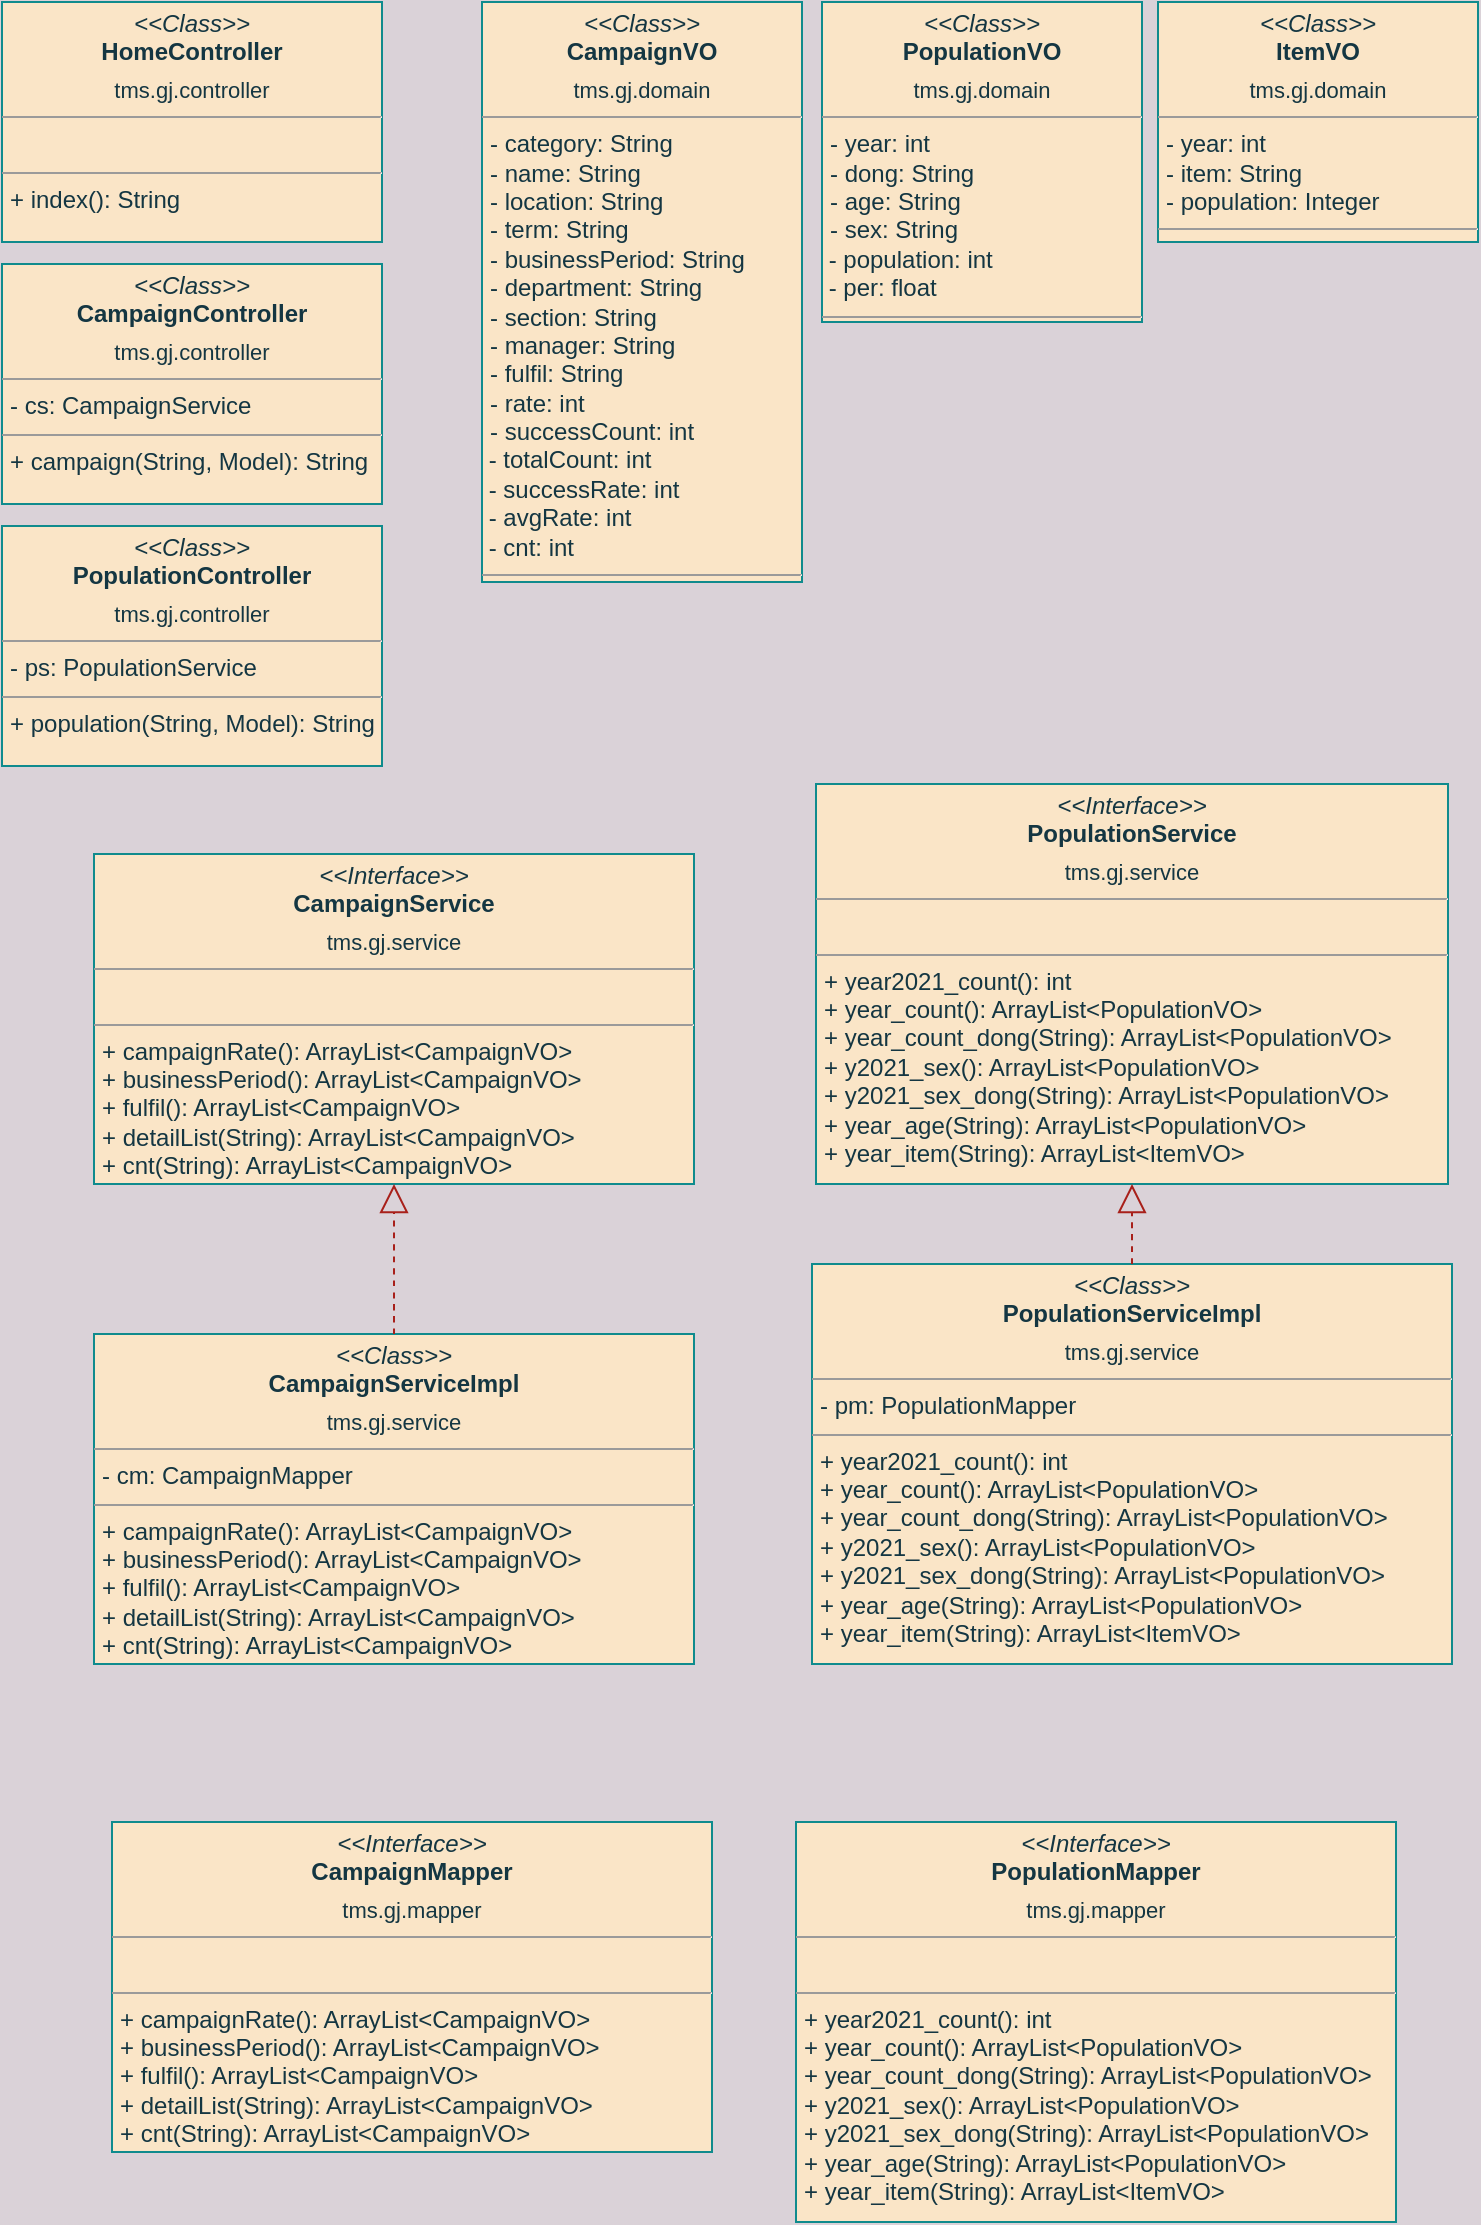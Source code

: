 <mxfile version="15.3.5" type="github">
  <diagram id="C5RBs43oDa-KdzZeNtuy" name="Page-1">
    <mxGraphModel dx="829" dy="891" grid="0" gridSize="10" guides="1" tooltips="1" connect="1" arrows="1" fold="1" page="1" pageScale="1" pageWidth="827" pageHeight="1169" background="#DAD2D8" math="0" shadow="0">
      <root>
        <mxCell id="WIyWlLk6GJQsqaUBKTNV-0" />
        <mxCell id="WIyWlLk6GJQsqaUBKTNV-1" parent="WIyWlLk6GJQsqaUBKTNV-0" />
        <mxCell id="4IxSNTtibUXE3QyCqmC2-20" value="&lt;p style=&quot;margin: 0px ; margin-top: 4px ; text-align: center&quot;&gt;&lt;i&gt;&amp;lt;&amp;lt;Class&amp;gt;&amp;gt;&lt;/i&gt;&lt;br&gt;&lt;span style=&quot;font-weight: 700&quot;&gt;CampaignController&lt;/span&gt;&lt;br&gt;&lt;/p&gt;&lt;p style=&quot;margin: 0px ; margin-top: 4px ; text-align: center&quot;&gt;&lt;font style=&quot;font-size: 11px&quot;&gt;tms.gj.controller&lt;/font&gt;&lt;span style=&quot;font-weight: 700&quot;&gt;&lt;br&gt;&lt;/span&gt;&lt;/p&gt;&lt;hr size=&quot;1&quot;&gt;&lt;p style=&quot;margin: 0px ; margin-left: 4px&quot;&gt;- cs: CampaignService&lt;br&gt;&lt;/p&gt;&lt;hr size=&quot;1&quot;&gt;&lt;p style=&quot;margin: 0px ; margin-left: 4px&quot;&gt;+ campaign(String, Model): String&lt;br&gt;&lt;/p&gt;" style="verticalAlign=top;align=left;overflow=fill;fontSize=12;fontFamily=Helvetica;html=1;hachureGap=4;pointerEvents=0;fillColor=#FAE5C7;strokeColor=#0F8B8D;fontColor=#143642;" vertex="1" parent="WIyWlLk6GJQsqaUBKTNV-1">
          <mxGeometry x="20" y="151" width="190" height="120" as="geometry" />
        </mxCell>
        <mxCell id="4IxSNTtibUXE3QyCqmC2-21" value="&lt;p style=&quot;margin: 0px ; margin-top: 4px ; text-align: center&quot;&gt;&lt;i&gt;&amp;lt;&amp;lt;Class&amp;gt;&amp;gt;&lt;/i&gt;&lt;br&gt;&lt;span style=&quot;font-weight: 700&quot;&gt;PopulationController&lt;/span&gt;&lt;br&gt;&lt;/p&gt;&lt;p style=&quot;margin: 0px ; margin-top: 4px ; text-align: center&quot;&gt;&lt;span style=&quot;font-size: 11px&quot;&gt;tms.gj.controller&lt;/span&gt;&lt;span style=&quot;font-weight: 700&quot;&gt;&lt;br&gt;&lt;/span&gt;&lt;/p&gt;&lt;hr size=&quot;1&quot;&gt;&lt;p style=&quot;margin: 0px ; margin-left: 4px&quot;&gt;- ps: PopulationService&lt;br&gt;&lt;/p&gt;&lt;hr size=&quot;1&quot;&gt;&lt;p style=&quot;margin: 0px ; margin-left: 4px&quot;&gt;+ population(String, Model): String&lt;br&gt;&lt;/p&gt;" style="verticalAlign=top;align=left;overflow=fill;fontSize=12;fontFamily=Helvetica;html=1;hachureGap=4;pointerEvents=0;fillColor=#FAE5C7;strokeColor=#0F8B8D;fontColor=#143642;" vertex="1" parent="WIyWlLk6GJQsqaUBKTNV-1">
          <mxGeometry x="20" y="282" width="190" height="120" as="geometry" />
        </mxCell>
        <mxCell id="4IxSNTtibUXE3QyCqmC2-22" value="&lt;p style=&quot;margin: 0px ; margin-top: 4px ; text-align: center&quot;&gt;&lt;i&gt;&amp;lt;&amp;lt;Class&amp;gt;&amp;gt;&lt;/i&gt;&lt;br&gt;&lt;span style=&quot;font-weight: 700&quot;&gt;&lt;font style=&quot;font-size: 12px&quot;&gt;HomeController&lt;/font&gt;&lt;/span&gt;&lt;br&gt;&lt;/p&gt;&lt;p style=&quot;margin: 0px ; margin-top: 4px ; text-align: center&quot;&gt;&lt;font style=&quot;font-size: 11px&quot;&gt;tms.gj.controller&lt;/font&gt;&lt;/p&gt;&lt;hr size=&quot;1&quot;&gt;&lt;p style=&quot;margin: 0px ; margin-left: 4px&quot;&gt;&lt;br&gt;&lt;/p&gt;&lt;hr size=&quot;1&quot;&gt;&lt;p style=&quot;margin: 0px ; margin-left: 4px&quot;&gt;+ index(): String&lt;br&gt;&lt;/p&gt;" style="verticalAlign=top;align=left;overflow=fill;fontSize=12;fontFamily=Helvetica;html=1;hachureGap=4;pointerEvents=0;fillColor=#FAE5C7;strokeColor=#0F8B8D;fontColor=#143642;" vertex="1" parent="WIyWlLk6GJQsqaUBKTNV-1">
          <mxGeometry x="20" y="20" width="190" height="120" as="geometry" />
        </mxCell>
        <mxCell id="4IxSNTtibUXE3QyCqmC2-23" value="&lt;p style=&quot;margin: 0px ; margin-top: 4px ; text-align: center&quot;&gt;&lt;i&gt;&amp;lt;&amp;lt;Class&amp;gt;&amp;gt;&lt;/i&gt;&lt;br&gt;&lt;b&gt;CampaignVO&lt;/b&gt;&lt;/p&gt;&lt;p style=&quot;margin: 0px ; margin-top: 4px ; text-align: center&quot;&gt;&lt;font style=&quot;font-size: 11px&quot;&gt;tms.gj.domain&lt;/font&gt;&lt;/p&gt;&lt;hr size=&quot;1&quot;&gt;&lt;p style=&quot;margin: 0px ; margin-left: 4px&quot;&gt;- category: String&lt;/p&gt;&lt;p style=&quot;margin: 0px ; margin-left: 4px&quot;&gt;- name: String&lt;/p&gt;&lt;p style=&quot;margin: 0px ; margin-left: 4px&quot;&gt;- location: String&lt;/p&gt;&lt;p style=&quot;margin: 0px ; margin-left: 4px&quot;&gt;- term: String&lt;/p&gt;&lt;p style=&quot;margin: 0px ; margin-left: 4px&quot;&gt;- businessPeriod: String&lt;/p&gt;&lt;p style=&quot;margin: 0px ; margin-left: 4px&quot;&gt;- department: String&lt;/p&gt;&lt;p style=&quot;margin: 0px 0px 0px 4px&quot;&gt;- section: String&lt;/p&gt;&lt;p style=&quot;margin: 0px 0px 0px 4px&quot;&gt;- manager: String&lt;/p&gt;&lt;p style=&quot;margin: 0px 0px 0px 4px&quot;&gt;- fulfil: String&lt;/p&gt;&lt;p style=&quot;margin: 0px ; margin-left: 4px&quot;&gt;- rate: int&lt;/p&gt;&lt;p style=&quot;margin: 0px ; margin-left: 4px&quot;&gt;- successCount: int&lt;/p&gt;&amp;nbsp;- totalCount: int&lt;br&gt;&amp;nbsp;- successRate: int&lt;br&gt;&amp;nbsp;- avgRate: int&lt;br&gt;&amp;nbsp;- cnt: int&lt;hr size=&quot;1&quot;&gt;&lt;p style=&quot;margin: 0px ; margin-left: 4px&quot;&gt;&lt;br&gt;&lt;/p&gt;" style="verticalAlign=top;align=left;overflow=fill;fontSize=12;fontFamily=Helvetica;html=1;hachureGap=4;pointerEvents=0;fillColor=#FAE5C7;strokeColor=#0F8B8D;fontColor=#143642;" vertex="1" parent="WIyWlLk6GJQsqaUBKTNV-1">
          <mxGeometry x="260" y="20" width="160" height="290" as="geometry" />
        </mxCell>
        <mxCell id="4IxSNTtibUXE3QyCqmC2-25" value="&lt;p style=&quot;margin: 0px ; margin-top: 4px ; text-align: center&quot;&gt;&lt;i&gt;&amp;lt;&amp;lt;Class&amp;gt;&amp;gt;&lt;/i&gt;&lt;br&gt;&lt;b&gt;PopulationVO&lt;/b&gt;&lt;/p&gt;&lt;p style=&quot;margin: 0px ; margin-top: 4px ; text-align: center&quot;&gt;&lt;font style=&quot;font-size: 11px&quot;&gt;tms.gj.domain&lt;/font&gt;&lt;/p&gt;&lt;hr size=&quot;1&quot;&gt;&lt;p style=&quot;margin: 0px ; margin-left: 4px&quot;&gt;- year: int&lt;/p&gt;&lt;p style=&quot;margin: 0px ; margin-left: 4px&quot;&gt;- dong: String&lt;/p&gt;&lt;p style=&quot;margin: 0px ; margin-left: 4px&quot;&gt;- age: String&lt;/p&gt;&lt;p style=&quot;margin: 0px ; margin-left: 4px&quot;&gt;- sex: String&lt;/p&gt;&amp;nbsp;- population: int&lt;br&gt;&amp;nbsp;- per: float&lt;hr size=&quot;1&quot;&gt;&lt;p style=&quot;margin: 0px ; margin-left: 4px&quot;&gt;&lt;br&gt;&lt;/p&gt;" style="verticalAlign=top;align=left;overflow=fill;fontSize=12;fontFamily=Helvetica;html=1;hachureGap=4;pointerEvents=0;fillColor=#FAE5C7;strokeColor=#0F8B8D;fontColor=#143642;" vertex="1" parent="WIyWlLk6GJQsqaUBKTNV-1">
          <mxGeometry x="430" y="20" width="160" height="160" as="geometry" />
        </mxCell>
        <mxCell id="4IxSNTtibUXE3QyCqmC2-26" value="&lt;p style=&quot;margin: 0px ; margin-top: 4px ; text-align: center&quot;&gt;&lt;i&gt;&amp;lt;&amp;lt;Class&amp;gt;&amp;gt;&lt;/i&gt;&lt;br&gt;&lt;b&gt;ItemVO&lt;/b&gt;&lt;/p&gt;&lt;p style=&quot;margin: 0px ; margin-top: 4px ; text-align: center&quot;&gt;&lt;font style=&quot;font-size: 11px&quot;&gt;tms.gj.domain&lt;/font&gt;&lt;/p&gt;&lt;hr size=&quot;1&quot;&gt;&lt;p style=&quot;margin: 0px ; margin-left: 4px&quot;&gt;- year: int&lt;/p&gt;&lt;p style=&quot;margin: 0px ; margin-left: 4px&quot;&gt;- item: String&lt;/p&gt;&lt;p style=&quot;margin: 0px ; margin-left: 4px&quot;&gt;- population: Integer&lt;/p&gt;&lt;hr size=&quot;1&quot;&gt;&lt;p style=&quot;margin: 0px ; margin-left: 4px&quot;&gt;&lt;br&gt;&lt;/p&gt;" style="verticalAlign=top;align=left;overflow=fill;fontSize=12;fontFamily=Helvetica;html=1;hachureGap=4;pointerEvents=0;fillColor=#FAE5C7;strokeColor=#0F8B8D;fontColor=#143642;" vertex="1" parent="WIyWlLk6GJQsqaUBKTNV-1">
          <mxGeometry x="598" y="20" width="160" height="120" as="geometry" />
        </mxCell>
        <mxCell id="4IxSNTtibUXE3QyCqmC2-27" value="&lt;p style=&quot;margin: 0px ; margin-top: 4px ; text-align: center&quot;&gt;&lt;i&gt;&amp;lt;&amp;lt;Interface&amp;gt;&amp;gt;&lt;/i&gt;&lt;br&gt;&lt;b&gt;CampaignMapper&lt;/b&gt;&lt;/p&gt;&lt;p style=&quot;margin: 0px ; margin-top: 4px ; text-align: center&quot;&gt;&lt;font style=&quot;font-size: 11px&quot;&gt;tms.gj.mapper&lt;/font&gt;&lt;/p&gt;&lt;hr size=&quot;1&quot;&gt;&lt;p style=&quot;margin: 0px ; margin-left: 4px&quot;&gt;&lt;br&gt;&lt;/p&gt;&lt;hr size=&quot;1&quot;&gt;&lt;p style=&quot;margin: 0px ; margin-left: 4px&quot;&gt;+ campaignRate(): ArrayList&amp;lt;CampaignVO&amp;gt;&lt;/p&gt;&lt;p style=&quot;margin: 0px ; margin-left: 4px&quot;&gt;+ businessPeriod(): ArrayList&amp;lt;CampaignVO&amp;gt;&lt;/p&gt;&lt;p style=&quot;margin: 0px ; margin-left: 4px&quot;&gt;+ fulfil(): ArrayList&amp;lt;CampaignVO&amp;gt;&lt;/p&gt;&lt;p style=&quot;margin: 0px ; margin-left: 4px&quot;&gt;+ detailList(String): ArrayList&amp;lt;CampaignVO&amp;gt;&lt;/p&gt;&lt;p style=&quot;margin: 0px ; margin-left: 4px&quot;&gt;+ cnt(String): ArrayList&amp;lt;CampaignVO&amp;gt;&lt;/p&gt;" style="verticalAlign=top;align=left;overflow=fill;fontSize=12;fontFamily=Helvetica;html=1;hachureGap=4;pointerEvents=0;fillColor=#FAE5C7;strokeColor=#0F8B8D;fontColor=#143642;" vertex="1" parent="WIyWlLk6GJQsqaUBKTNV-1">
          <mxGeometry x="75" y="930" width="300" height="165" as="geometry" />
        </mxCell>
        <mxCell id="4IxSNTtibUXE3QyCqmC2-28" value="&lt;p style=&quot;margin: 0px ; margin-top: 4px ; text-align: center&quot;&gt;&lt;i&gt;&amp;lt;&amp;lt;Interface&amp;gt;&amp;gt;&lt;/i&gt;&lt;br&gt;&lt;b&gt;PopulationMapper&lt;/b&gt;&lt;/p&gt;&lt;p style=&quot;margin: 0px ; margin-top: 4px ; text-align: center&quot;&gt;&lt;font style=&quot;font-size: 11px&quot;&gt;tms.gj.mapper&lt;/font&gt;&lt;/p&gt;&lt;hr size=&quot;1&quot;&gt;&lt;p style=&quot;margin: 0px ; margin-left: 4px&quot;&gt;&lt;br&gt;&lt;/p&gt;&lt;hr size=&quot;1&quot;&gt;&lt;p style=&quot;margin: 0px ; margin-left: 4px&quot;&gt;+ year2021_count(): int&lt;/p&gt;&lt;p style=&quot;margin: 0px ; margin-left: 4px&quot;&gt;+ year_count(): ArrayList&amp;lt;PopulationVO&amp;gt;&lt;/p&gt;&lt;p style=&quot;margin: 0px ; margin-left: 4px&quot;&gt;+ year_count_dong(String): ArrayList&amp;lt;PopulationVO&amp;gt;&lt;/p&gt;&lt;p style=&quot;margin: 0px ; margin-left: 4px&quot;&gt;+ y2021_sex(): ArrayList&amp;lt;PopulationVO&amp;gt;&lt;/p&gt;&lt;p style=&quot;margin: 0px ; margin-left: 4px&quot;&gt;+ y2021_sex_dong(String): ArrayList&amp;lt;PopulationVO&amp;gt;&lt;/p&gt;&lt;p style=&quot;margin: 0px ; margin-left: 4px&quot;&gt;+ year_age(String): ArrayList&amp;lt;PopulationVO&amp;gt;&lt;/p&gt;&lt;p style=&quot;margin: 0px ; margin-left: 4px&quot;&gt;+ year_item(String): ArrayList&amp;lt;ItemVO&amp;gt;&lt;br&gt;&lt;/p&gt;" style="verticalAlign=top;align=left;overflow=fill;fontSize=12;fontFamily=Helvetica;html=1;hachureGap=4;pointerEvents=0;fillColor=#FAE5C7;strokeColor=#0F8B8D;fontColor=#143642;" vertex="1" parent="WIyWlLk6GJQsqaUBKTNV-1">
          <mxGeometry x="417" y="930" width="300" height="200" as="geometry" />
        </mxCell>
        <mxCell id="4IxSNTtibUXE3QyCqmC2-29" value="&lt;p style=&quot;margin: 0px ; margin-top: 4px ; text-align: center&quot;&gt;&lt;i&gt;&amp;lt;&amp;lt;Interface&amp;gt;&amp;gt;&lt;/i&gt;&lt;br&gt;&lt;b&gt;CampaignService&lt;/b&gt;&lt;/p&gt;&lt;p style=&quot;margin: 0px ; margin-top: 4px ; text-align: center&quot;&gt;&lt;font style=&quot;font-size: 11px&quot;&gt;tms.gj.service&lt;/font&gt;&lt;/p&gt;&lt;hr size=&quot;1&quot;&gt;&lt;p style=&quot;margin: 0px ; margin-left: 4px&quot;&gt;&lt;br&gt;&lt;/p&gt;&lt;hr size=&quot;1&quot;&gt;&lt;p style=&quot;margin: 0px ; margin-left: 4px&quot;&gt;+ campaignRate(): ArrayList&amp;lt;CampaignVO&amp;gt;&lt;/p&gt;&lt;p style=&quot;margin: 0px ; margin-left: 4px&quot;&gt;+ businessPeriod(): ArrayList&amp;lt;CampaignVO&amp;gt;&lt;/p&gt;&lt;p style=&quot;margin: 0px ; margin-left: 4px&quot;&gt;+ fulfil(): ArrayList&amp;lt;CampaignVO&amp;gt;&lt;/p&gt;&lt;p style=&quot;margin: 0px ; margin-left: 4px&quot;&gt;+ detailList(String): ArrayList&amp;lt;CampaignVO&amp;gt;&lt;/p&gt;&lt;p style=&quot;margin: 0px ; margin-left: 4px&quot;&gt;+ cnt(String): ArrayList&amp;lt;CampaignVO&amp;gt;&lt;/p&gt;" style="verticalAlign=top;align=left;overflow=fill;fontSize=12;fontFamily=Helvetica;html=1;hachureGap=4;pointerEvents=0;fillColor=#FAE5C7;strokeColor=#0F8B8D;fontColor=#143642;" vertex="1" parent="WIyWlLk6GJQsqaUBKTNV-1">
          <mxGeometry x="66" y="446" width="300" height="165" as="geometry" />
        </mxCell>
        <mxCell id="4IxSNTtibUXE3QyCqmC2-30" value="&lt;p style=&quot;margin: 0px ; margin-top: 4px ; text-align: center&quot;&gt;&lt;i&gt;&amp;lt;&amp;lt;Class&amp;gt;&amp;gt;&lt;/i&gt;&lt;br&gt;&lt;b&gt;CampaignServiceImpl&lt;/b&gt;&lt;/p&gt;&lt;p style=&quot;margin: 0px ; margin-top: 4px ; text-align: center&quot;&gt;&lt;font style=&quot;font-size: 11px&quot;&gt;tms.gj.service&lt;/font&gt;&lt;/p&gt;&lt;hr size=&quot;1&quot;&gt;&lt;p style=&quot;margin: 0px ; margin-left: 4px&quot;&gt;- cm: CampaignMapper&lt;/p&gt;&lt;hr size=&quot;1&quot;&gt;&lt;p style=&quot;margin: 0px ; margin-left: 4px&quot;&gt;+ campaignRate(): ArrayList&amp;lt;CampaignVO&amp;gt;&lt;/p&gt;&lt;p style=&quot;margin: 0px ; margin-left: 4px&quot;&gt;+ businessPeriod(): ArrayList&amp;lt;CampaignVO&amp;gt;&lt;/p&gt;&lt;p style=&quot;margin: 0px ; margin-left: 4px&quot;&gt;+ fulfil(): ArrayList&amp;lt;CampaignVO&amp;gt;&lt;/p&gt;&lt;p style=&quot;margin: 0px ; margin-left: 4px&quot;&gt;+ detailList(String): ArrayList&amp;lt;CampaignVO&amp;gt;&lt;/p&gt;&lt;p style=&quot;margin: 0px ; margin-left: 4px&quot;&gt;+ cnt(String): ArrayList&amp;lt;CampaignVO&amp;gt;&lt;/p&gt;" style="verticalAlign=top;align=left;overflow=fill;fontSize=12;fontFamily=Helvetica;html=1;hachureGap=4;pointerEvents=0;fillColor=#FAE5C7;strokeColor=#0F8B8D;fontColor=#143642;" vertex="1" parent="WIyWlLk6GJQsqaUBKTNV-1">
          <mxGeometry x="66" y="686" width="300" height="165" as="geometry" />
        </mxCell>
        <mxCell id="4IxSNTtibUXE3QyCqmC2-32" value="&lt;p style=&quot;margin: 0px ; margin-top: 4px ; text-align: center&quot;&gt;&lt;i&gt;&amp;lt;&amp;lt;Interface&amp;gt;&amp;gt;&lt;/i&gt;&lt;br&gt;&lt;b&gt;PopulationService&lt;/b&gt;&lt;/p&gt;&lt;p style=&quot;margin: 0px ; margin-top: 4px ; text-align: center&quot;&gt;&lt;font style=&quot;font-size: 11px&quot;&gt;tms.gj.service&lt;/font&gt;&lt;/p&gt;&lt;hr size=&quot;1&quot;&gt;&lt;p style=&quot;margin: 0px ; margin-left: 4px&quot;&gt;&lt;br&gt;&lt;/p&gt;&lt;hr size=&quot;1&quot;&gt;&lt;p style=&quot;margin: 0px ; margin-left: 4px&quot;&gt;+ year2021_count(): int&lt;/p&gt;&lt;p style=&quot;margin: 0px ; margin-left: 4px&quot;&gt;+ year_count(): ArrayList&amp;lt;PopulationVO&amp;gt;&lt;/p&gt;&lt;p style=&quot;margin: 0px ; margin-left: 4px&quot;&gt;+ year_count_dong(String): ArrayList&amp;lt;PopulationVO&amp;gt;&lt;/p&gt;&lt;p style=&quot;margin: 0px ; margin-left: 4px&quot;&gt;+ y2021_sex(): ArrayList&amp;lt;PopulationVO&amp;gt;&lt;/p&gt;&lt;p style=&quot;margin: 0px ; margin-left: 4px&quot;&gt;+ y2021_sex_dong(String): ArrayList&amp;lt;PopulationVO&amp;gt;&lt;/p&gt;&lt;p style=&quot;margin: 0px ; margin-left: 4px&quot;&gt;+ year_age(String): ArrayList&amp;lt;PopulationVO&amp;gt;&lt;/p&gt;&lt;p style=&quot;margin: 0px ; margin-left: 4px&quot;&gt;+ year_item(String): ArrayList&amp;lt;ItemVO&amp;gt;&lt;br&gt;&lt;/p&gt;" style="verticalAlign=top;align=left;overflow=fill;fontSize=12;fontFamily=Helvetica;html=1;hachureGap=4;pointerEvents=0;fillColor=#FAE5C7;strokeColor=#0F8B8D;fontColor=#143642;" vertex="1" parent="WIyWlLk6GJQsqaUBKTNV-1">
          <mxGeometry x="427" y="411" width="316" height="200" as="geometry" />
        </mxCell>
        <mxCell id="4IxSNTtibUXE3QyCqmC2-33" value="&lt;p style=&quot;margin: 0px ; margin-top: 4px ; text-align: center&quot;&gt;&lt;i&gt;&amp;lt;&amp;lt;Class&amp;gt;&amp;gt;&lt;/i&gt;&lt;br&gt;&lt;b&gt;PopulationServiceImpl&lt;/b&gt;&lt;/p&gt;&lt;p style=&quot;margin: 0px ; margin-top: 4px ; text-align: center&quot;&gt;&lt;font style=&quot;font-size: 11px&quot;&gt;tms.gj.service&lt;/font&gt;&lt;/p&gt;&lt;hr size=&quot;1&quot;&gt;&lt;p style=&quot;margin: 0px ; margin-left: 4px&quot;&gt;- pm: PopulationMapper&lt;/p&gt;&lt;hr size=&quot;1&quot;&gt;&lt;p style=&quot;margin: 0px ; margin-left: 4px&quot;&gt;+ year2021_count(): int&lt;/p&gt;&lt;p style=&quot;margin: 0px ; margin-left: 4px&quot;&gt;+ year_count(): ArrayList&amp;lt;PopulationVO&amp;gt;&lt;/p&gt;&lt;p style=&quot;margin: 0px ; margin-left: 4px&quot;&gt;+ year_count_dong(String): ArrayList&amp;lt;PopulationVO&amp;gt;&lt;/p&gt;&lt;p style=&quot;margin: 0px ; margin-left: 4px&quot;&gt;+ y2021_sex(): ArrayList&amp;lt;PopulationVO&amp;gt;&lt;/p&gt;&lt;p style=&quot;margin: 0px ; margin-left: 4px&quot;&gt;+ y2021_sex_dong(String): ArrayList&amp;lt;PopulationVO&amp;gt;&lt;/p&gt;&lt;p style=&quot;margin: 0px ; margin-left: 4px&quot;&gt;+ year_age(String): ArrayList&amp;lt;PopulationVO&amp;gt;&lt;/p&gt;&lt;p style=&quot;margin: 0px ; margin-left: 4px&quot;&gt;+ year_item(String): ArrayList&amp;lt;ItemVO&amp;gt;&lt;br&gt;&lt;/p&gt;" style="verticalAlign=top;align=left;overflow=fill;fontSize=12;fontFamily=Helvetica;html=1;hachureGap=4;pointerEvents=0;fillColor=#FAE5C7;strokeColor=#0F8B8D;fontColor=#143642;" vertex="1" parent="WIyWlLk6GJQsqaUBKTNV-1">
          <mxGeometry x="425" y="651" width="320" height="200" as="geometry" />
        </mxCell>
        <mxCell id="4IxSNTtibUXE3QyCqmC2-34" value="" style="endArrow=block;dashed=1;endFill=0;endSize=12;html=1;sourcePerimeterSpacing=8;targetPerimeterSpacing=8;fontSize=11;exitX=0.5;exitY=0;exitDx=0;exitDy=0;entryX=0.5;entryY=1;entryDx=0;entryDy=0;labelBackgroundColor=#DAD2D8;strokeColor=#A8201A;fontColor=#143642;curved=1;" edge="1" parent="WIyWlLk6GJQsqaUBKTNV-1" source="4IxSNTtibUXE3QyCqmC2-30" target="4IxSNTtibUXE3QyCqmC2-29">
          <mxGeometry width="160" relative="1" as="geometry">
            <mxPoint x="236" y="626" as="sourcePoint" />
            <mxPoint x="396" y="626" as="targetPoint" />
          </mxGeometry>
        </mxCell>
        <mxCell id="4IxSNTtibUXE3QyCqmC2-35" value="" style="endArrow=block;dashed=1;endFill=0;endSize=12;html=1;sourcePerimeterSpacing=8;targetPerimeterSpacing=8;fontSize=11;exitX=0.5;exitY=0;exitDx=0;exitDy=0;entryX=0.5;entryY=1;entryDx=0;entryDy=0;labelBackgroundColor=#DAD2D8;strokeColor=#A8201A;fontColor=#143642;curved=1;" edge="1" parent="WIyWlLk6GJQsqaUBKTNV-1" source="4IxSNTtibUXE3QyCqmC2-33" target="4IxSNTtibUXE3QyCqmC2-32">
          <mxGeometry width="160" relative="1" as="geometry">
            <mxPoint x="323" y="571" as="sourcePoint" />
            <mxPoint x="483" y="571" as="targetPoint" />
          </mxGeometry>
        </mxCell>
      </root>
    </mxGraphModel>
  </diagram>
</mxfile>
